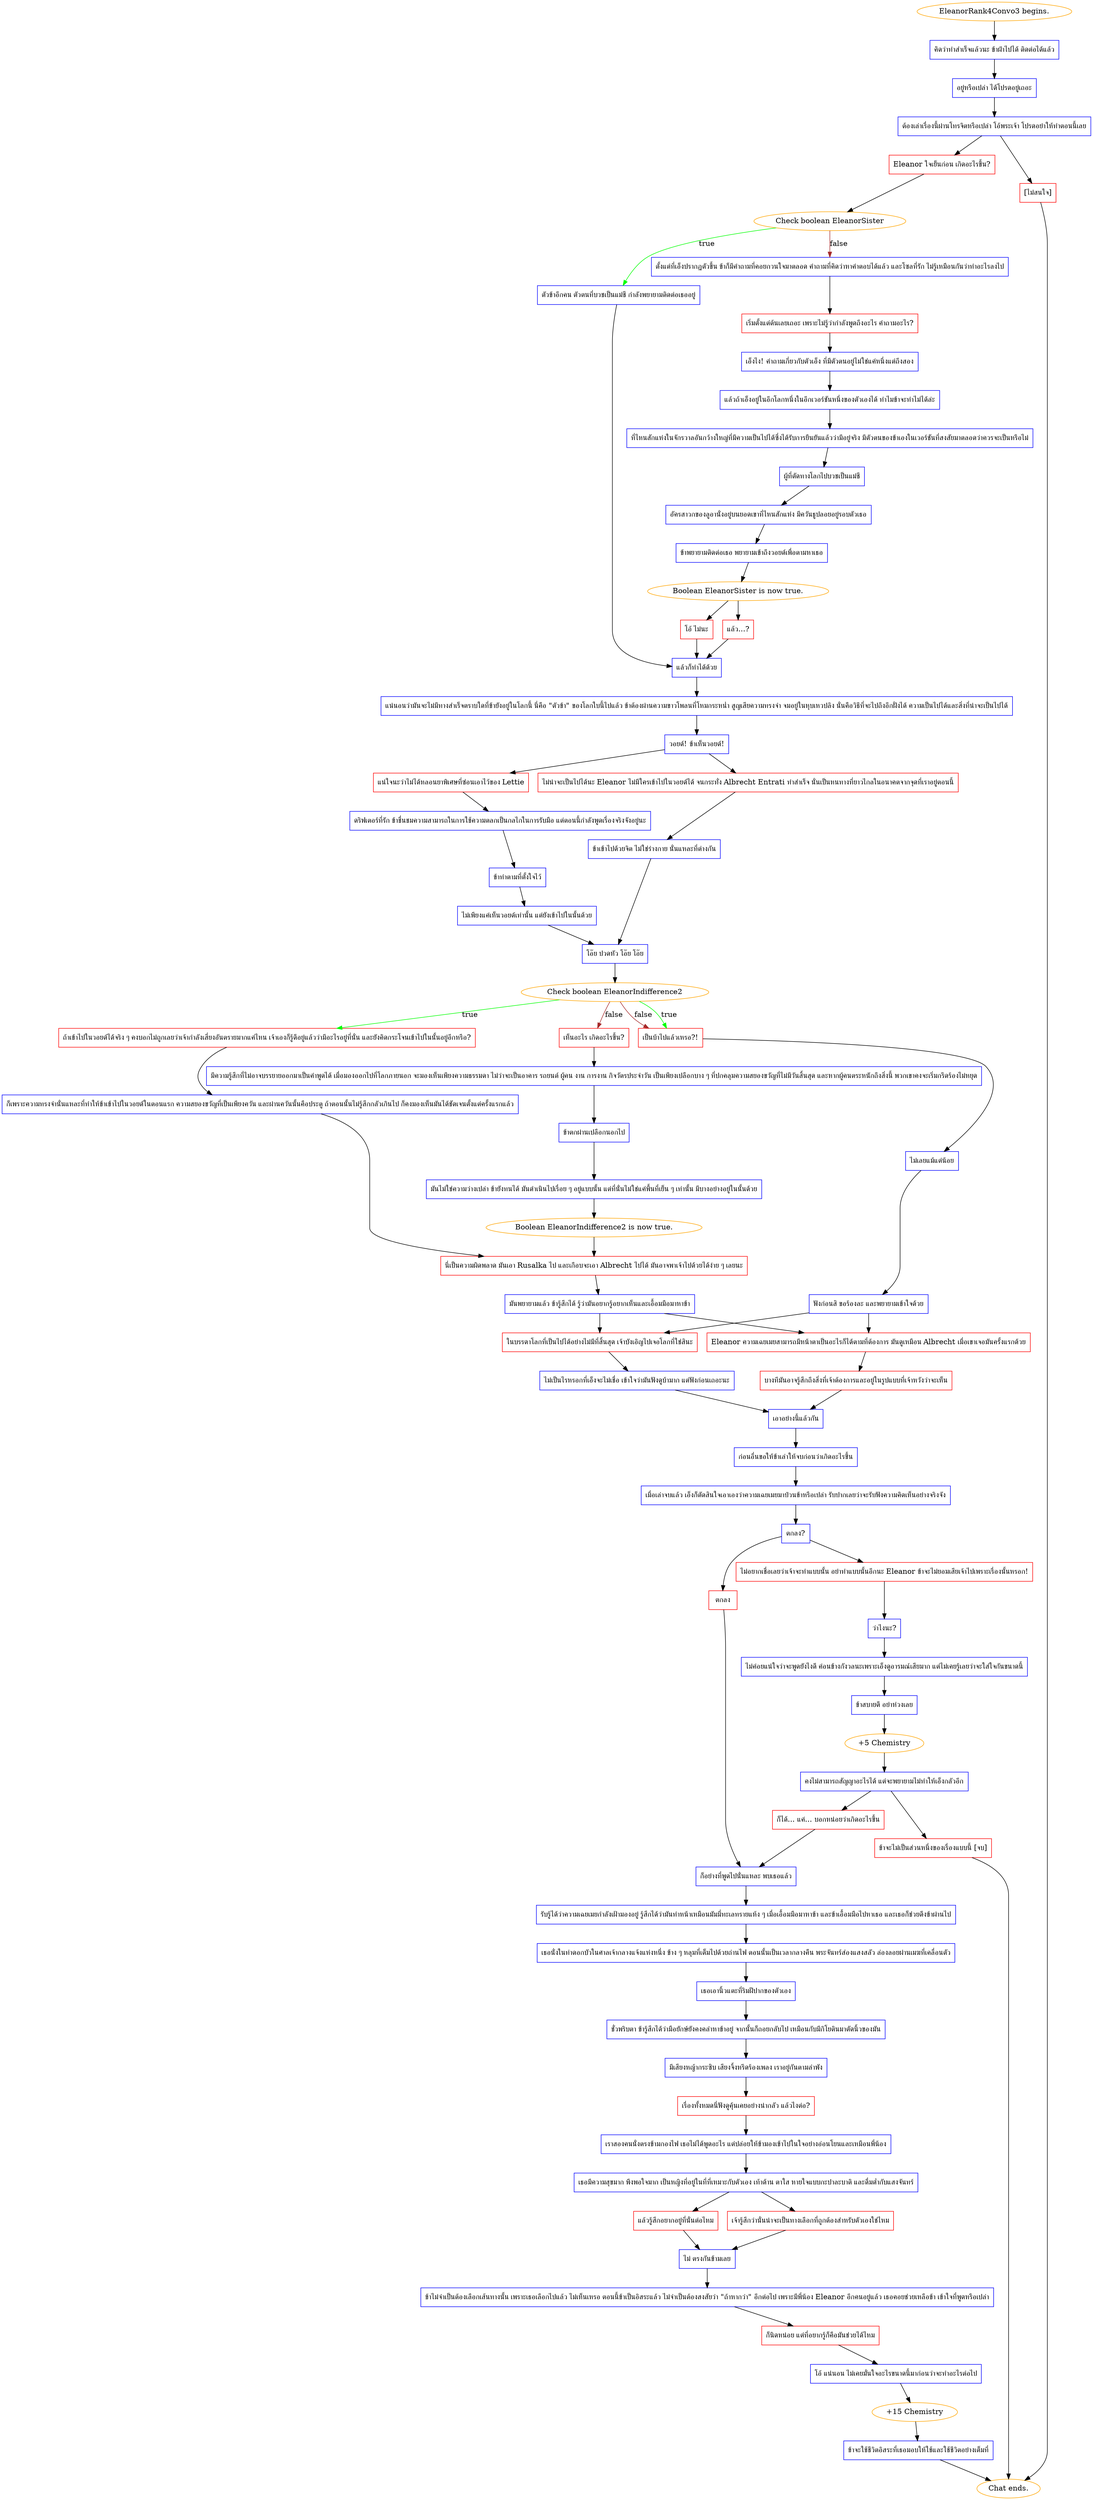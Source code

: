 digraph {
	"EleanorRank4Convo3 begins." [color=orange];
		"EleanorRank4Convo3 begins." -> j1649552449;
	j1649552449 [label="คิดว่าทำสำเร็จแล้วนะ ข้าฝ่าไปได้ ติดต่อได้แล้ว",shape=box,color=blue];
		j1649552449 -> j2038193546;
	j2038193546 [label="อยู่หรือเปล่า ได้โปรดอยู่เถอะ",shape=box,color=blue];
		j2038193546 -> j4142060830;
	j4142060830 [label="ต้องเล่าเรื่องนี้ผ่านโทรจิตหรือเปล่า โอ้พระเจ้า โปรดอย่าให้ทำตอนนี้เลย",shape=box,color=blue];
		j4142060830 -> j4005833811;
		j4142060830 -> j3001038503;
	j4005833811 [label="Eleanor ใจเย็นก่อน เกิดอะไรขึ้น?",shape=box,color=red];
		j4005833811 -> j654081298;
	j3001038503 [label="[ไม่สนใจ]",shape=box,color=red];
		j3001038503 -> "Chat ends.";
	j654081298 [label="Check boolean EleanorSister",color=orange];
		j654081298 -> j3045734750 [label=true,color=green];
		j654081298 -> j3351547570 [label=false,color=brown];
	"Chat ends." [color=orange];
	j3045734750 [label="ตัวข้าอีกคน ตัวตนที่บวชเป็นแม่ชี กำลังพยายามติดต่อเธออยู่",shape=box,color=blue];
		j3045734750 -> j3165094187;
	j3351547570 [label="ตั้งแต่ที่เอ็งปรากฏตัวขึ้น ข้าก็มีคำถามที่คอยกวนใจมาตลอด คำถามที่คิดว่าหาคำตอบได้แล้ว และโซลที่รัก ไม่รู้เหมือนกันว่าทำอะไรลงไป",shape=box,color=blue];
		j3351547570 -> j1002691337;
	j3165094187 [label="แล้วก็ทำได้ด้วย",shape=box,color=blue];
		j3165094187 -> j21436080;
	j1002691337 [label="เริ่มตั้งแต่ต้นเลยเถอะ เพราะไม่รู้ว่ากำลังพูดถึงอะไร คำถามอะไร?",shape=box,color=red];
		j1002691337 -> j3397734085;
	j21436080 [label="แน่นอนว่ามันจะไม่มีทางสำเร็จตราบใดที่ข้ายังอยู่ในโลกนี้ นี่คือ \"ตัวข้า\" ของโลกใบนี้ไปแล้ว ข้าต้องผ่านความขาวโพลนที่โหมกระหน่ำ สูญเสียความทรงจำ จมอยู่ในหุบเหวปลิง นั่นคือวิธีที่จะไปถึงอีกฝั่งได้ ความเป็นไปได้และสิ่งที่น่าจะเป็นไปได้",shape=box,color=blue];
		j21436080 -> j3540979721;
	j3397734085 [label="เอ็งไง! คำถามเกี่ยวกับตัวเอ็ง ที่มีตัวตนอยู่ไม่ใช่แค่หนึ่งแต่ถึงสอง",shape=box,color=blue];
		j3397734085 -> j512263072;
	j3540979721 [label="วอยด์! ข้าเห็นวอยด์!",shape=box,color=blue];
		j3540979721 -> j2919339258;
		j3540979721 -> j1283971214;
	j512263072 [label="แล้วถ้าเอ็งอยู่ในอีกโลกหนึ่งในอีกเวอร์ชันหนึ่งของตัวเองได้ ทำไมข้าจะทำไม่ได้ล่ะ",shape=box,color=blue];
		j512263072 -> j1305833902;
	j2919339258 [label="แน่ใจนะว่าไม่ได้หลอนยาพิเศษที่ซ่อนเอาไว้ของ Lettie",shape=box,color=red];
		j2919339258 -> j771712648;
	j1283971214 [label="ไม่น่าจะเป็นไปได้นะ Eleanor ไม่มีใครเข้าไปในวอยด์ได้ จนกระทั่ง Albrecht Entrati ทำสำเร็จ นั่นเป็นหนทางที่ยาวไกลในอนาคตจากจุดที่เราอยู่ตอนนี้",shape=box,color=red];
		j1283971214 -> j1492313566;
	j1305833902 [label="ที่ไหนสักแห่งในจักรวาลอันกว้างใหญ่ที่มีความเป็นไปได้ซึ่งได้รับการยืนยันแล้วว่ามีอยู่จริง มีตัวตนของข้าเองในเวอร์ชันที่สงสัยมาตลอดว่าควรจะเป็นหรือไม่",shape=box,color=blue];
		j1305833902 -> j3827985756;
	j771712648 [label="ดริฟเตอร์ที่รัก ข้าชื่นชมความสามารถในการใช้ความตลกเป็นกลไกในการรับมือ แต่ตอนนี้กำลังพูดเรื่องจริงจังอยู่นะ",shape=box,color=blue];
		j771712648 -> j1898821541;
	j1492313566 [label="ข้าเข้าไปด้วยจิต ไม่ใช่ร่างกาย นั่นแหละที่ต่างกัน",shape=box,color=blue];
		j1492313566 -> j184048148;
	j3827985756 [label="ผู้ที่ตัดทางโลกไปบวชเป็นแม่ชี",shape=box,color=blue];
		j3827985756 -> j3315280948;
	j1898821541 [label="ข้าทำตามที่ตั้งใจไว้",shape=box,color=blue];
		j1898821541 -> j3008747623;
	j184048148 [label="โอ๊ย ปวดหัว โอ๊ย โอ๊ย",shape=box,color=blue];
		j184048148 -> j3014708669;
	j3315280948 [label="อัครสาวกของลูอานั่งอยู่บนยอดเขาที่ไหนสักแห่ง มีควันธูปลอยอยู่รอบตัวเธอ",shape=box,color=blue];
		j3315280948 -> j3086583751;
	j3008747623 [label="ไม่เพียงแค่เห็นวอยด์เท่านั้น แต่ยังเข้าไปในนั้นด้วย",shape=box,color=blue];
		j3008747623 -> j184048148;
	j3014708669 [label="Check boolean EleanorIndifference2",color=orange];
		j3014708669 -> j3715327964 [label=true,color=green];
		j3014708669 -> j188446617 [label=true,color=green];
		j3014708669 -> j324601152 [label=false,color=brown];
		j3014708669 -> j188446617 [label=false,color=brown];
	j3086583751 [label="ข้าพยายามติดต่อเธอ พยายามเข้าถึงวอยด์เพื่อตามหาเธอ",shape=box,color=blue];
		j3086583751 -> j3212129121;
	j3715327964 [label="ถ้าเข้าไปในวอยด์ได้จริง ๆ คงบอกไม่ถูกเลยว่าเจ้ากำลังเสี่ยงอันตรายมากแค่ไหน เจ้าเองก็รู้ดีอยู่แล้วว่ามีอะไรอยู่ที่นั่น และยังคิดกระโจนเข้าไปในนั้นอยู่อีกหรือ?",shape=box,color=red];
		j3715327964 -> j1414269009;
	j188446617 [label="เป็นบ้าไปแล้วเหรอ?!",shape=box,color=red];
		j188446617 -> j2225887051;
	j324601152 [label="เห็นอะไร เกิดอะไรขึ้น?",shape=box,color=red];
		j324601152 -> j3091534907;
	j3212129121 [label="Boolean EleanorSister is now true.",color=orange];
		j3212129121 -> j3699322114;
		j3212129121 -> j2737423922;
	j1414269009 [label="ก็เพราะความทรงจำนั่นแหละที่ทำให้ข้าเข้าไปในวอยด์ในตอนแรก ความสยองขวัญที่เป็นเพียงควัน และผ่านควันนั้นคือประตู ถ้าตอนนั้นไม่รู้สึกกลัวเกินไป ก็คงมองเห็นมันได้ชัดเจนตั้งแต่ครั้งแรกแล้ว",shape=box,color=blue];
		j1414269009 -> j56547925;
	j2225887051 [label="ไม่เลยแม้แต่น้อย",shape=box,color=blue];
		j2225887051 -> j4006669465;
	j3091534907 [label="มีความรู้สึกที่ไม่อาจบรรยายออกมาเป็นคำพูดได้ เมื่อมองออกไปที่โลกภายนอก จะมองเห็นเพียงความธรรมดา ไม่ว่าจะเป็นอาคาร รถยนต์ ผู้คน งาน การงาน กิจวัตรประจำวัน เป็นเพียงเปลือกบาง ๆ ที่ปกคลุมความสยองขวัญที่ไม่มีวันสิ้นสุด และหากผู้คนตระหนักถึงสิ่งนี้ พวกเขาคงจะเริ่มกรีดร้องไม่หยุด",shape=box,color=blue];
		j3091534907 -> j2550792618;
	j3699322114 [label="โอ้ ไม่นะ",shape=box,color=red];
		j3699322114 -> j3165094187;
	j2737423922 [label="แล้ว...?",shape=box,color=red];
		j2737423922 -> j3165094187;
	j56547925 [label="นี่เป็นความผิดพลาด มันเอา Rusalka ไป และเกือบจะเอา Albrecht ไปได้ มันอาจพาเจ้าไปด้วยได้ง่าย ๆ เลยนะ",shape=box,color=red];
		j56547925 -> j1994895962;
	j4006669465 [label="ฟังก่อนสิ ขอร้องละ และพยายามเข้าใจด้วย",shape=box,color=blue];
		j4006669465 -> j1279604690;
		j4006669465 -> j207887675;
	j2550792618 [label="ข้าตกผ่านเปลือกนอกไป",shape=box,color=blue];
		j2550792618 -> j439217225;
	j1994895962 [label="มันพยายามแล้ว ข้ารู้สึกได้ รู้ว่ามันอยากรู้อยากเห็นและเอื้อมมือมาหาข้า",shape=box,color=blue];
		j1994895962 -> j1279604690;
		j1994895962 -> j207887675;
	j1279604690 [label="ในบรรดาโลกที่เป็นไปได้อย่างไม่มีที่สิ้นสุด เจ้าบังเอิญไปเจอโลกที่ใช่สินะ",shape=box,color=red];
		j1279604690 -> j223532988;
	j207887675 [label="Eleanor ความเฉยเมยสามารถมีหน้าตาเป็นอะไรก็ได้ตามที่ต้องการ มันดูเหมือน Albrecht เมื่อเขาเจอมันครั้งแรกด้วย",shape=box,color=red];
		j207887675 -> j3337392311;
	j439217225 [label="มันไม่ใช่ความว่างเปล่า ข้ายังทนได้ มันดำเนินไปเรื่อย ๆ อยู่แบบนั้น แต่ที่นั่นไม่ใช่แค่พื้นที่เย็น ๆ เท่านั้น มีบางอย่างอยู่ในนั้นด้วย",shape=box,color=blue];
		j439217225 -> j3797513901;
	j223532988 [label="ไม่เป็นไรหรอกที่เอ็งจะไม่เชื่อ เข้าใจว่ามันฟังดูบ้ามาก แต่ฟังก่อนเถอะนะ",shape=box,color=blue];
		j223532988 -> j3753316195;
	j3337392311 [label="บางทีมันอาจรู้สึกถึงสิ่งที่เจ้าต้องการและอยู่ในรูปแบบที่เจ้าหวังว่าจะเห็น",shape=box,color=red];
		j3337392311 -> j3753316195;
	j3797513901 [label="Boolean EleanorIndifference2 is now true.",color=orange];
		j3797513901 -> j56547925;
	j3753316195 [label="เอาอย่างนี้แล้วกัน",shape=box,color=blue];
		j3753316195 -> j1016982720;
	j1016982720 [label="ก่อนอื่นขอให้ข้าเล่าให้จบก่อนว่าเกิดอะไรขึ้น",shape=box,color=blue];
		j1016982720 -> j3727388414;
	j3727388414 [label="เมื่อเล่าจบแล้ว เอ็งก็ตัดสินใจเอาเองว่าความเฉยเมยมาป่วนข้าหรือเปล่า รับปากเลยว่าจะรับฟังความคิดเห็นอย่างจริงจัง",shape=box,color=blue];
		j3727388414 -> j343288397;
	j343288397 [label="ตกลง?",shape=box,color=blue];
		j343288397 -> j102848900;
		j343288397 -> j4188406931;
	j102848900 [label="ตกลง",shape=box,color=red];
		j102848900 -> j575070583;
	j4188406931 [label="ไม่อยากเชื่อเลยว่าเจ้าจะทำแบบนั้น อย่าทำแบบนั้นอีกนะ Eleanor ข้าจะไม่ยอมเสียเจ้าไปเพราะเรื่องนั้นหรอก!",shape=box,color=red];
		j4188406931 -> j1601213610;
	j575070583 [label="ก็อย่างที่พูดไปนั่นแหละ พบเธอแล้ว",shape=box,color=blue];
		j575070583 -> j3408004961;
	j1601213610 [label="ว่าไงนะ?",shape=box,color=blue];
		j1601213610 -> j673022856;
	j3408004961 [label="รับรู้ได้ว่าความเฉยเมยกำลังเฝ้ามองอยู่ รู้สึกได้ว่ามันทำหน้าเหมือนมัมมี่ทะเลทรายแห้ง ๆ เมื่อเอื้อมมือมาหาข้า และข้าเอื้อมมือไปหาเธอ และเธอก็ช่วยดึงข้าผ่านไป",shape=box,color=blue];
		j3408004961 -> j4104491965;
	j673022856 [label="ไม่ค่อยแน่ใจว่าจะพูดยังไงดี ค่อนข้างกังวลนะเพราะเอ็งดูอารมณ์เสียมาก แต่ไม่เคยรู้เลยว่าจะใส่ใจกันขนาดนี้",shape=box,color=blue];
		j673022856 -> j4285462771;
	j4104491965 [label="เธอนั่งในท่าดอกบัวในศาลเจ้ากลางแจ้งแห่งหนึ่ง ข้าง ๆ หลุมที่เต็มไปด้วยถ่านไฟ ตอนนั้นเป็นเวลากลางคืน พระจันทร์ส่องแสงสลัว ล่องลอยผ่านเมฆที่เคลื่อนตัว",shape=box,color=blue];
		j4104491965 -> j825291433;
	j4285462771 [label="ข้าสบายดี อย่าห่วงเลย",shape=box,color=blue];
		j4285462771 -> j374673739;
	j825291433 [label="เธอเอานิ้วแตะที่ริมฝีปากของตัวเอง",shape=box,color=blue];
		j825291433 -> j3658633032;
	j374673739 [label="+5 Chemistry",color=orange];
		j374673739 -> j3504484703;
	j3658633032 [label="ชั่วพริบตา ข้ารู้สึกได้ว่ามือยักษ์ยังคงคลำหาข้าอยู่ จากนั้นก็ถอยกลับไป เหมือนกับมีกิโยตินมาตัดนิ้วของมัน",shape=box,color=blue];
		j3658633032 -> j1309056855;
	j3504484703 [label="คงไม่สามารถสัญญาอะไรได้ แต่จะพยายามไม่ทำให้เอ็งกลัวอีก",shape=box,color=blue];
		j3504484703 -> j1688745428;
		j3504484703 -> j3867190090;
	j1309056855 [label="มีเสียงหญ้ากระซิบ เสียงจิ้งหรีดร้องเพลง เราอยู่กันตามลำพัง",shape=box,color=blue];
		j1309056855 -> j808149170;
	j1688745428 [label="ก็ได้... แค่... บอกหน่อยว่าเกิดอะไรขึ้น",shape=box,color=red];
		j1688745428 -> j575070583;
	j3867190090 [label="ข้าจะไม่เป็นส่วนหนึ่งของเรื่องแบบนี้ [จบ]",shape=box,color=red];
		j3867190090 -> "Chat ends.";
	j808149170 [label="เรื่องทั้งหมดนี่ฟังดูคุ้นเคยอย่างน่ากลัว แล้วไงต่อ?",shape=box,color=red];
		j808149170 -> j287934032;
	j287934032 [label="เราสองคนนั่งตรงข้ามกองไฟ เธอไม่ได้พูดอะไร แต่ปล่อยให้ข้ามองเข้าไปในใจอย่างอ่อนโยนและเหมือนพี่น้อง",shape=box,color=blue];
		j287934032 -> j868849350;
	j868849350 [label="เธอมีความสุขมาก พึงพอใจมาก เป็นหญิงที่อยู่ในที่ที่เหมาะกับตัวเอง เท้าด้าน ตาใส หายใจแบบกะปาละบาติ และดื่มด่ำกับแสงจันทร์",shape=box,color=blue];
		j868849350 -> j3980584082;
		j868849350 -> j1988541059;
	j3980584082 [label="เจ้ารู้สึกว่านั่นน่าจะเป็นทางเลือกที่ถูกต้องสำหรับตัวเองใช่ไหม",shape=box,color=red];
		j3980584082 -> j3575283579;
	j1988541059 [label="แล้วรู้สึกอยากอยู่ที่นั่นต่อไหม",shape=box,color=red];
		j1988541059 -> j3575283579;
	j3575283579 [label="ไม่ ตรงกันข้ามเลย",shape=box,color=blue];
		j3575283579 -> j2150821466;
	j2150821466 [label="ข้าไม่จำเป็นต้องเลือกเส้นทางนั้น เพราะเธอเลือกไปแล้ว ไม่เห็นเหรอ ตอนนี้ข้าเป็นอิสระแล้ว ไม่จำเป็นต้องสงสัยว่า \"ถ้าหากว่า\" อีกต่อไป เพราะมีพี่น้อง Eleanor อีกคนอยู่แล้ว เธอคอยช่วยเหลือข้า เข้าใจที่พูดหรือเปล่า",shape=box,color=blue];
		j2150821466 -> j2185567806;
	j2185567806 [label="ก็นิดหน่อย แต่ที่อยากรู้ก็คือมันช่วยได้ไหม",shape=box,color=red];
		j2185567806 -> j2102629878;
	j2102629878 [label="โอ้ แน่นอน ไม่เคยมั่นใจอะไรขนาดนี้มาก่อนว่าจะทำอะไรต่อไป",shape=box,color=blue];
		j2102629878 -> j3597435898;
	j3597435898 [label="+15 Chemistry",color=orange];
		j3597435898 -> j2370426500;
	j2370426500 [label="ข้าจะใช้ชีวิตอิสระที่เธอมอบให้ใช้และใช้ชีวิตอย่างเต็มที่",shape=box,color=blue];
		j2370426500 -> "Chat ends.";
}